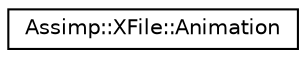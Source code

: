 digraph "Graphical Class Hierarchy"
{
  edge [fontname="Helvetica",fontsize="10",labelfontname="Helvetica",labelfontsize="10"];
  node [fontname="Helvetica",fontsize="10",shape=record];
  rankdir="LR";
  Node1 [label="Assimp::XFile::Animation",height=0.2,width=0.4,color="black", fillcolor="white", style="filled",URL="$struct_assimp_1_1_x_file_1_1_animation.html"];
}
